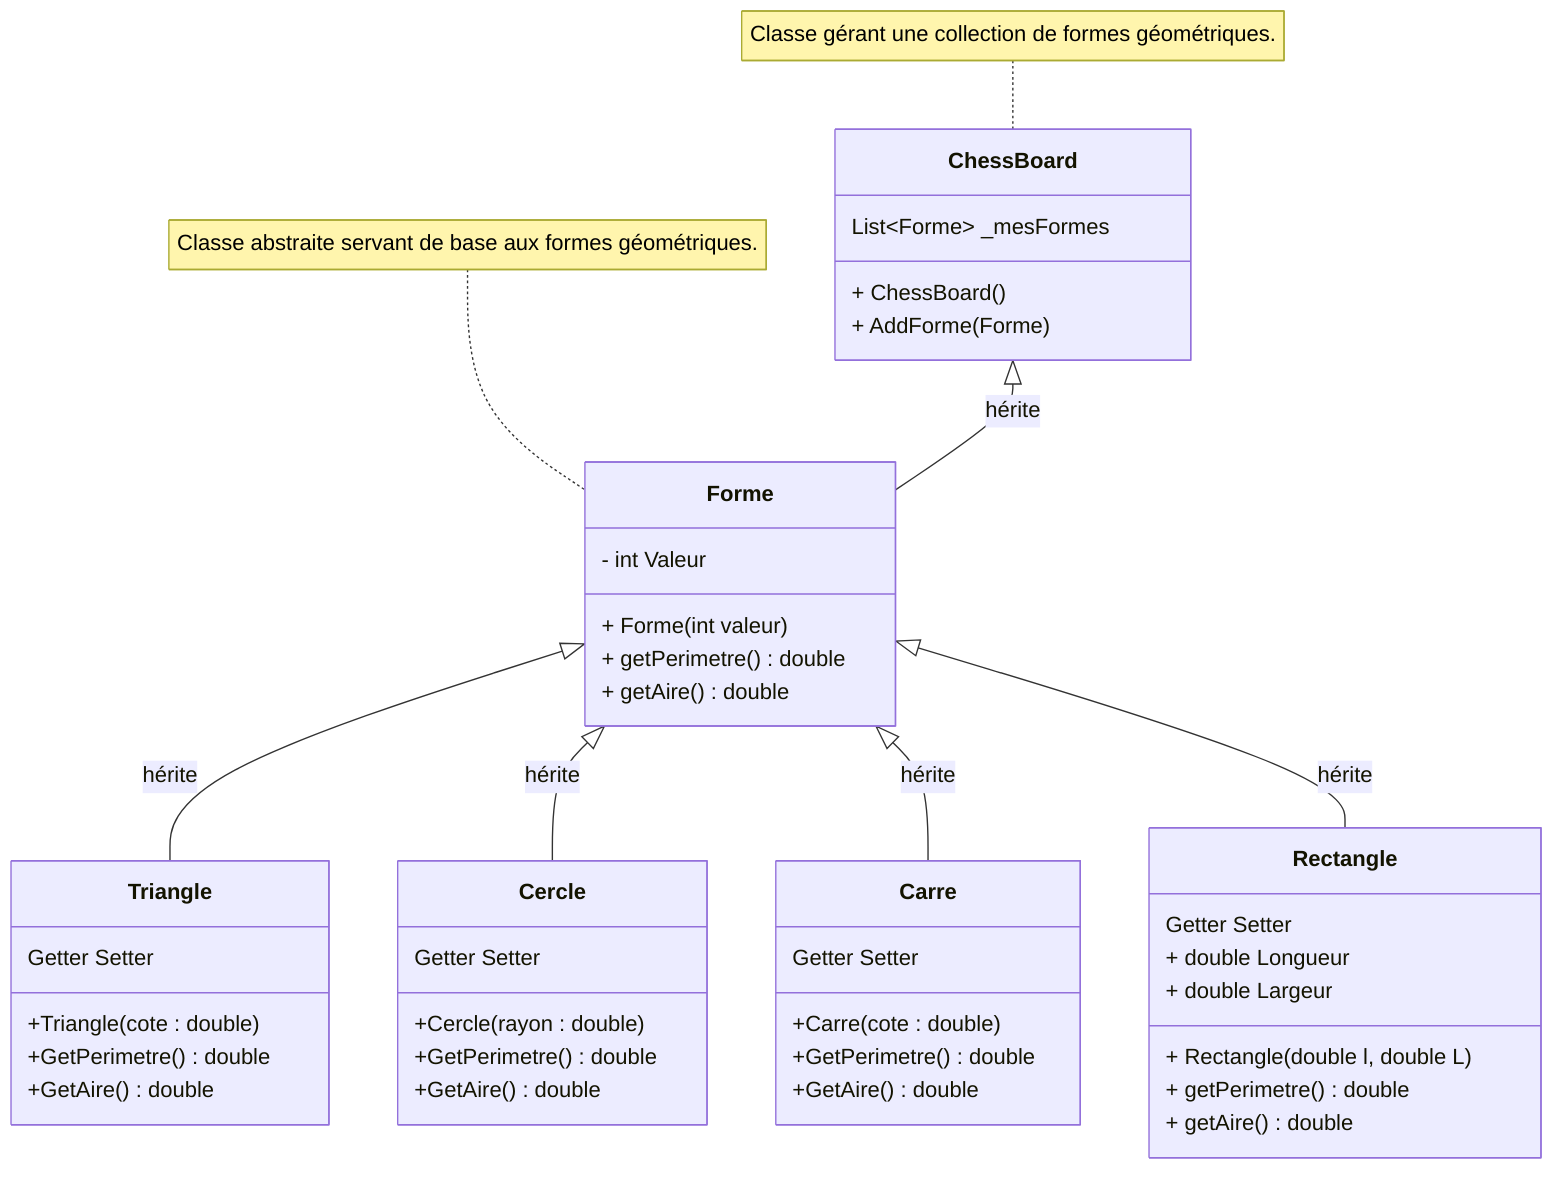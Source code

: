 classDiagram
    class Forme {
      
      - int Valeur
      + Forme(int valeur)
      + getPerimetre() double
      + getAire() double
    }

    class Triangle {
        Getter Setter
        +Triangle(cote : double)
        +GetPerimetre()  double
        +GetAire()  double
    }

    class Cercle {
        Getter Setter
        +Cercle(rayon : double)
        +GetPerimetre()  double
        +GetAire()  double
    }

    class Carre {
        Getter Setter
        +Carre(cote : double)
        +GetPerimetre()  double
        +GetAire()  double
    }
    class Rectangle {
        Getter Setter
      + double Longueur
      + double Largeur
      + Rectangle(double l, double L)
      + getPerimetre() double
      + getAire() double
    }
    class ChessBoard {
        List~Forme~ _mesFormes
      + ChessBoard()
      + AddForme(Forme ) 
    }
    ChessBoard <|-- Forme : hérite
    Forme <|-- Triangle : hérite
    Forme <|-- Cercle : hérite
    Forme <|-- Carre : hérite
    Forme <|-- Rectangle : hérite
    note for ChessBoard "Classe gérant une collection de formes géométriques."
    note for Forme "Classe abstraite servant de base aux formes géométriques."